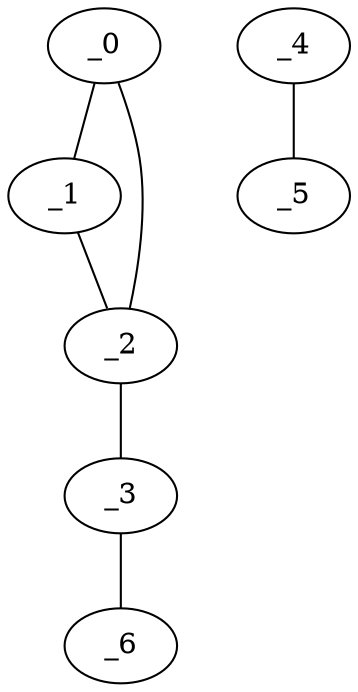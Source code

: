 graph HP1_0092 {
	_0	 [x="0.938437",
		y="3.015"];
	_1	 [x="0.94978",
		y="0.689194"];
	_0 -- _1;
	_2	 [x="2.05991",
		y="0.645218"];
	_0 -- _2;
	_1 -- _2;
	_3	 [x="2.05",
		y="2.86"];
	_2 -- _3;
	_6	 [x="0.355666",
		y="0.18495"];
	_3 -- _6;
	_4	 [x="1.08155",
		y="1.78769"];
	_5	 [x="2.63377",
		y="1.40006"];
	_4 -- _5;
}
